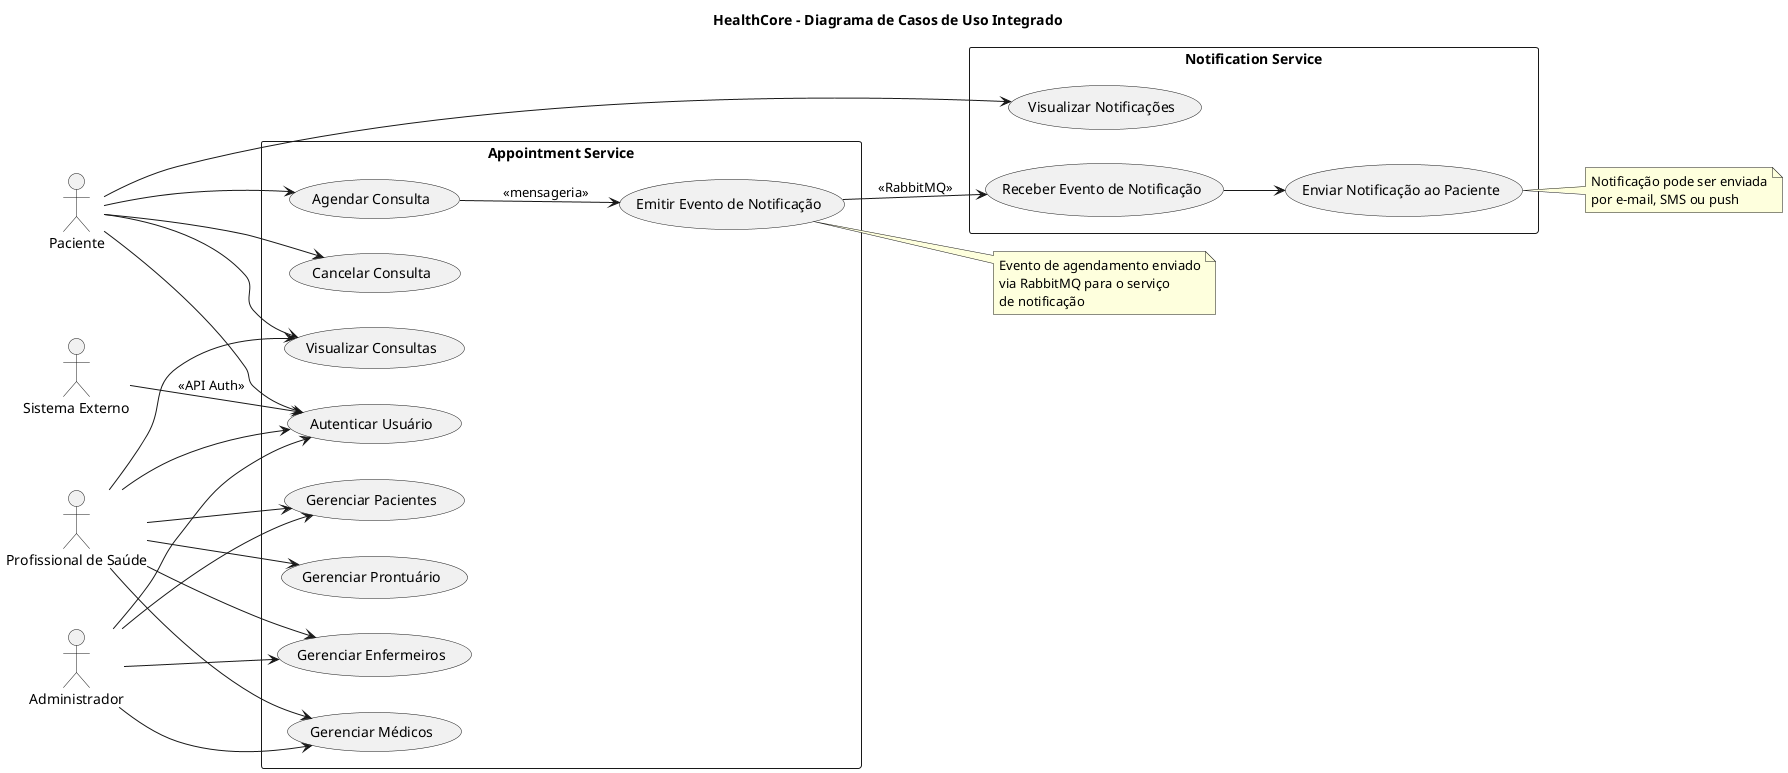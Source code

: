 @startuml
left to right direction
title HealthCore - Diagrama de Casos de Uso Integrado

:Paciente: as Paciente
:Profissional de Saúde: as Profissional
:Administrador: as Admin
:Sistema Externo: as SistemaExterno

rectangle "Appointment Service" {
  usecase "Agendar Consulta" as UC1
  usecase "Cancelar Consulta" as UC2
  usecase "Visualizar Consultas" as UC3
  usecase "Gerenciar Prontuário" as UC4
  usecase "Autenticar Usuário" as UC5
  usecase "Gerenciar Médicos" as UC6
  usecase "Gerenciar Pacientes" as UC7
  usecase "Gerenciar Enfermeiros" as UC8
  usecase "Emitir Evento de Notificação" as UC9
}

rectangle "Notification Service" {
  usecase "Receber Evento de Notificação" as UC10
  usecase "Enviar Notificação ao Paciente" as UC11
  usecase "Visualizar Notificações" as UC12
}

Paciente --> UC1
Paciente --> UC2
Paciente --> UC3
Paciente --> UC12
Paciente --> UC5

Profissional --> UC3
Profissional --> UC4
Profissional --> UC6
Profissional --> UC7
Profissional --> UC8
Profissional --> UC5

Admin --> UC6
Admin --> UC7
Admin --> UC8
Admin --> UC5

UC1 --> UC9 : <<mensageria>>
UC9 --> UC10 : <<RabbitMQ>>
UC10 --> UC11

SistemaExterno --> UC5 : <<API Auth>>

note right of UC9
  Evento de agendamento enviado
  via RabbitMQ para o serviço
  de notificação
end note

note right of UC11
  Notificação pode ser enviada
  por e-mail, SMS ou push
end note

@enduml

